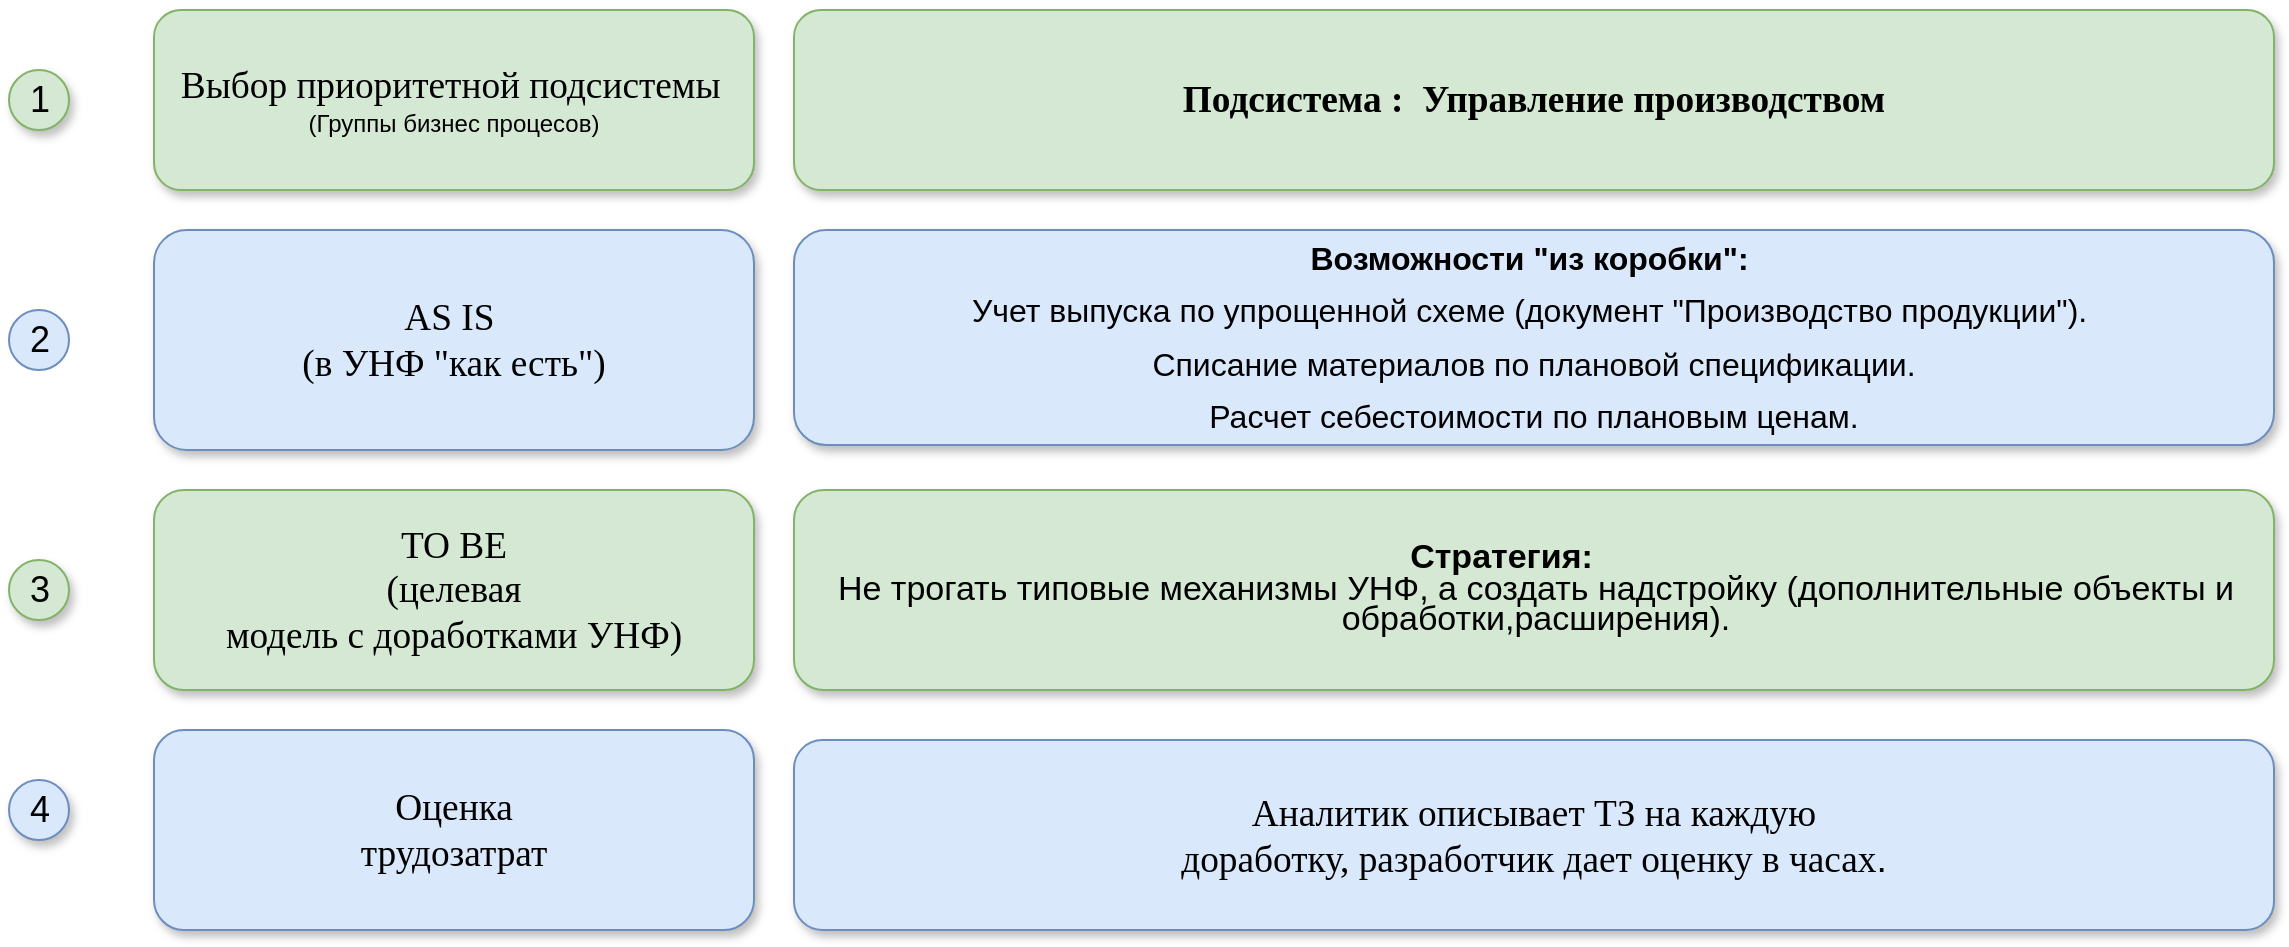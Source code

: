 <mxfile version="28.1.2">
  <diagram name="Страница — 1" id="0YLl_X13wCaZ4vrBOK04">
    <mxGraphModel dx="1375" dy="725" grid="1" gridSize="10" guides="1" tooltips="1" connect="1" arrows="1" fold="1" page="1" pageScale="1" pageWidth="827" pageHeight="1169" math="0" shadow="0">
      <root>
        <mxCell id="0" />
        <mxCell id="1" parent="0" />
        <mxCell id="Pg81uQ4RBYQgmMe1Dac4-3" value="&lt;font style=&quot;font-size: 18px;&quot;&gt;1&lt;/font&gt;" style="ellipse;whiteSpace=wrap;html=1;aspect=fixed;fillColor=#d5e8d4;strokeColor=#82b366;shadow=1;" parent="1" vertex="1">
          <mxGeometry x="87.5" y="200" width="30" height="30" as="geometry" />
        </mxCell>
        <mxCell id="Pg81uQ4RBYQgmMe1Dac4-4" value="&lt;font style=&quot;font-size: 18px;&quot;&gt;2&lt;/font&gt;" style="ellipse;whiteSpace=wrap;html=1;aspect=fixed;fillColor=#dae8fc;strokeColor=#6c8ebf;" parent="1" vertex="1">
          <mxGeometry x="87.5" y="320" width="30" height="30" as="geometry" />
        </mxCell>
        <mxCell id="Pg81uQ4RBYQgmMe1Dac4-5" value="&lt;font style=&quot;font-size: 18px;&quot;&gt;4&lt;/font&gt;" style="ellipse;whiteSpace=wrap;html=1;aspect=fixed;fillColor=#dae8fc;strokeColor=#6c8ebf;shadow=1;" parent="1" vertex="1">
          <mxGeometry x="87.5" y="555" width="30" height="30" as="geometry" />
        </mxCell>
        <mxCell id="Pg81uQ4RBYQgmMe1Dac4-6" value="&lt;font style=&quot;font-size: 18px;&quot;&gt;3&lt;/font&gt;" style="ellipse;whiteSpace=wrap;html=1;aspect=fixed;fillColor=#d5e8d4;strokeColor=#82b366;shadow=1;" parent="1" vertex="1">
          <mxGeometry x="87.5" y="445" width="30" height="30" as="geometry" />
        </mxCell>
        <mxCell id="Pg81uQ4RBYQgmMe1Dac4-12" value="&lt;span style=&quot;font-size: 14pt; font-family: Calibri; color: black;&quot;&gt;Выбор&amp;nbsp;&lt;/span&gt;&lt;span style=&quot;font-size:14.0pt;font-family:Calibri;mso-ascii-font-family:&amp;lt;br/&amp;gt;Calibri;mso-fareast-font-family:+mn-ea;mso-bidi-font-family:+mn-cs;mso-ascii-theme-font:&amp;lt;br/&amp;gt;minor-latin;mso-fareast-theme-font:minor-fareast;mso-bidi-theme-font:minor-bidi;&amp;lt;br/&amp;gt;color:black;mso-color-index:1;mso-font-kerning:12.0pt;language:ru;font-weight:&amp;lt;br/&amp;gt;bold;mso-style-textfill-type:solid;mso-style-textfill-fill-themecolor:text1;&amp;lt;br/&amp;gt;mso-style-textfill-fill-color:black;mso-style-textfill-fill-alpha:100.0%&quot;&gt;приоритетной&amp;nbsp;подсистемы&lt;/span&gt;&amp;nbsp;&lt;br&gt;(Группы бизнес процесов)" style="rounded=1;whiteSpace=wrap;html=1;fillColor=#d5e8d4;strokeColor=#82b366;shadow=1;" parent="1" vertex="1">
          <mxGeometry x="160" y="170" width="300" height="90" as="geometry" />
        </mxCell>
        <mxCell id="Pg81uQ4RBYQgmMe1Dac4-14" value="&lt;span style=&quot;font-size: 14pt; font-family: Calibri; color: black;&quot;&gt;AS&amp;nbsp;&lt;/span&gt;&lt;span style=&quot;font-size:14.0pt;font-family:Calibri;mso-ascii-font-family:&amp;lt;br/&amp;gt;Calibri;mso-fareast-font-family:+mn-ea;mso-bidi-font-family:+mn-cs;mso-ascii-theme-font:&amp;lt;br/&amp;gt;minor-latin;mso-fareast-theme-font:minor-fareast;mso-bidi-theme-font:minor-bidi;&amp;lt;br/&amp;gt;color:black;mso-color-index:1;mso-font-kerning:12.0pt;language:ru;font-weight:&amp;lt;br/&amp;gt;bold;mso-style-textfill-type:solid;mso-style-textfill-fill-themecolor:text1;&amp;lt;br/&amp;gt;mso-style-textfill-fill-color:black;mso-style-textfill-fill-alpha:100.0%&quot;&gt;IS&amp;nbsp;&lt;br&gt;(в&amp;nbsp;УНФ &quot;как есть&quot;)&lt;/span&gt;" style="rounded=1;whiteSpace=wrap;html=1;fillColor=#dae8fc;strokeColor=#6c8ebf;shadow=1;align=center;" parent="1" vertex="1">
          <mxGeometry x="160" y="280" width="300" height="110" as="geometry" />
        </mxCell>
        <mxCell id="Pg81uQ4RBYQgmMe1Dac4-16" value="&lt;br&gt;&lt;br&gt;&lt;div style=&quot;language:ru;margin-top:0pt;margin-bottom:0pt;margin-left:0in;&amp;lt;br/&amp;gt;text-align:left;direction:ltr;unicode-bidi:embed;mso-line-break-override:none;&amp;lt;br/&amp;gt;word-break:normal;punctuation-wrap:hanging&quot;&gt;&lt;span style=&quot;font-size:14.0pt;font-family:Calibri;mso-ascii-font-family:Calibri;&amp;lt;br/&amp;gt;mso-fareast-font-family:+mn-ea;mso-bidi-font-family:+mn-cs;mso-ascii-theme-font:&amp;lt;br/&amp;gt;minor-latin;mso-fareast-theme-font:minor-fareast;mso-bidi-theme-font:minor-bidi;&amp;lt;br/&amp;gt;color:black;mso-color-index:1;mso-font-kerning:12.0pt;language:ru;mso-style-textfill-type:&amp;lt;br/&amp;gt;solid;mso-style-textfill-fill-themecolor:text1;mso-style-textfill-fill-color:&amp;lt;br/&amp;gt;black;mso-style-textfill-fill-alpha:100.0%&quot;&gt;Аналитик описывает ТЗ на каждую&lt;br&gt;доработку, разработчик дает оценку в часах&lt;/span&gt;&lt;span style=&quot;font-size: 14pt; color: black;&quot;&gt;.&lt;/span&gt;&lt;/div&gt;&lt;br&gt;&lt;div&gt;&lt;br&gt;&lt;/div&gt;" style="rounded=1;whiteSpace=wrap;html=1;fillColor=#dae8fc;strokeColor=#6c8ebf;shadow=1;" parent="1" vertex="1">
          <mxGeometry x="480" y="535" width="740" height="95" as="geometry" />
        </mxCell>
        <mxCell id="Pg81uQ4RBYQgmMe1Dac4-17" value="&lt;span style=&quot;font-size: 14pt; font-family: Calibri; color: black;&quot;&gt;TO&amp;nbsp;BE&lt;br&gt;&lt;/span&gt;&lt;span style=&quot;font-size: 14pt; font-family: Calibri; color: black;&quot;&gt;(целевая&lt;br&gt;модель с доработками УНФ)&lt;/span&gt;" style="rounded=1;whiteSpace=wrap;html=1;fillColor=#d5e8d4;strokeColor=#82b366;shadow=1;" parent="1" vertex="1">
          <mxGeometry x="160" y="410" width="300" height="100" as="geometry" />
        </mxCell>
        <mxCell id="g-pLH73u830rvSYZ1jhn-6" value="&lt;span style=&quot;font-size: 14pt; font-family: Calibri; color: black; font-weight: bold;&quot;&gt;Подсистема :&amp;nbsp; Управление&amp;nbsp;производством &lt;/span&gt;" style="rounded=1;whiteSpace=wrap;html=1;fillColor=#d5e8d4;strokeColor=#82b366;shadow=1;" parent="1" vertex="1">
          <mxGeometry x="480" y="170" width="740" height="90" as="geometry" />
        </mxCell>
        <mxCell id="g-pLH73u830rvSYZ1jhn-7" value="&lt;div align=&quot;center&quot; style=&quot;line-height: 90%;&quot;&gt;&lt;p&gt;&lt;font style=&quot;font-size: 16px;&quot; face=&quot;Helvetica&quot;&gt;&lt;b&gt;&lt;span style=&quot;color: black; line-height: 90%;&quot;&gt;Возмож&lt;/span&gt;&lt;font style=&quot;line-height: 90%;&quot;&gt;&lt;span style=&quot;color: black;&quot;&gt;ности &quot;из коробки&quot;:&lt;/span&gt;&amp;nbsp;&lt;/font&gt;&lt;/b&gt;&lt;/font&gt;&lt;/p&gt;&lt;p&gt;&lt;font style=&quot;font-size: 16px; line-height: 90%;&quot; face=&quot;Helvetica&quot;&gt;Учет выпуска по упрощенной схеме (документ &quot;Производство продукции&quot;).&amp;nbsp;&lt;/font&gt;&lt;/p&gt;&lt;p&gt;&lt;font style=&quot;font-size: 16px; line-height: 90%;&quot; face=&quot;Helvetica&quot;&gt;Cписание материалов по плановой спецификации.&lt;/font&gt;&lt;/p&gt;&lt;p&gt;&lt;font style=&quot;font-size: 16px; line-height: 90%;&quot; face=&quot;Helvetica&quot;&gt;Расчет себестоимости по плановым ценам.&lt;/font&gt;&lt;/p&gt;&lt;/div&gt;" style="rounded=1;whiteSpace=wrap;html=1;fillColor=#dae8fc;strokeColor=#6c8ebf;shadow=1;align=center;" parent="1" vertex="1">
          <mxGeometry x="480" y="280" width="740" height="107.5" as="geometry" />
        </mxCell>
        <mxCell id="g-pLH73u830rvSYZ1jhn-8" value="&lt;p style=&quot;line-height: 80%;&quot;&gt;&lt;/p&gt;&lt;p align=&quot;center&quot; style=&quot;margin-top: 0pt; margin-bottom: 0pt; text-indent: -0.31in; direction: ltr; unicode-bidi: embed; word-break: normal;&quot; class=&quot;O1&quot;&gt;&lt;font face=&quot;Helvetica&quot; style=&quot;font-size: 17px; line-height: 80%;&quot;&gt;&lt;span style=&quot;color: black; font-weight: bold;&quot;&gt;Стратегия:&lt;/span&gt;&amp;nbsp;&lt;br&gt;Не трогать типовые механизмы УНФ,&amp;nbsp;а создать надстройку (дополнительные объекты и &lt;span style=&quot;color: black;&quot;&gt;обработки,расширения).&lt;/span&gt;&lt;/font&gt;&lt;/p&gt;&lt;p&gt;&lt;/p&gt;" style="rounded=1;whiteSpace=wrap;html=1;fillColor=#d5e8d4;strokeColor=#82b366;shadow=1;align=left;" parent="1" vertex="1">
          <mxGeometry x="480" y="410" width="740" height="100" as="geometry" />
        </mxCell>
        <mxCell id="g-pLH73u830rvSYZ1jhn-10" value="&lt;span style=&quot;font-size: 14pt; font-family: Calibri; color: black;&quot;&gt;Оценка&lt;br&gt;трудозатрат&lt;/span&gt;" style="rounded=1;whiteSpace=wrap;html=1;fillColor=#dae8fc;strokeColor=#6c8ebf;shadow=1;" parent="1" vertex="1">
          <mxGeometry x="160" y="530" width="300" height="100" as="geometry" />
        </mxCell>
      </root>
    </mxGraphModel>
  </diagram>
</mxfile>
